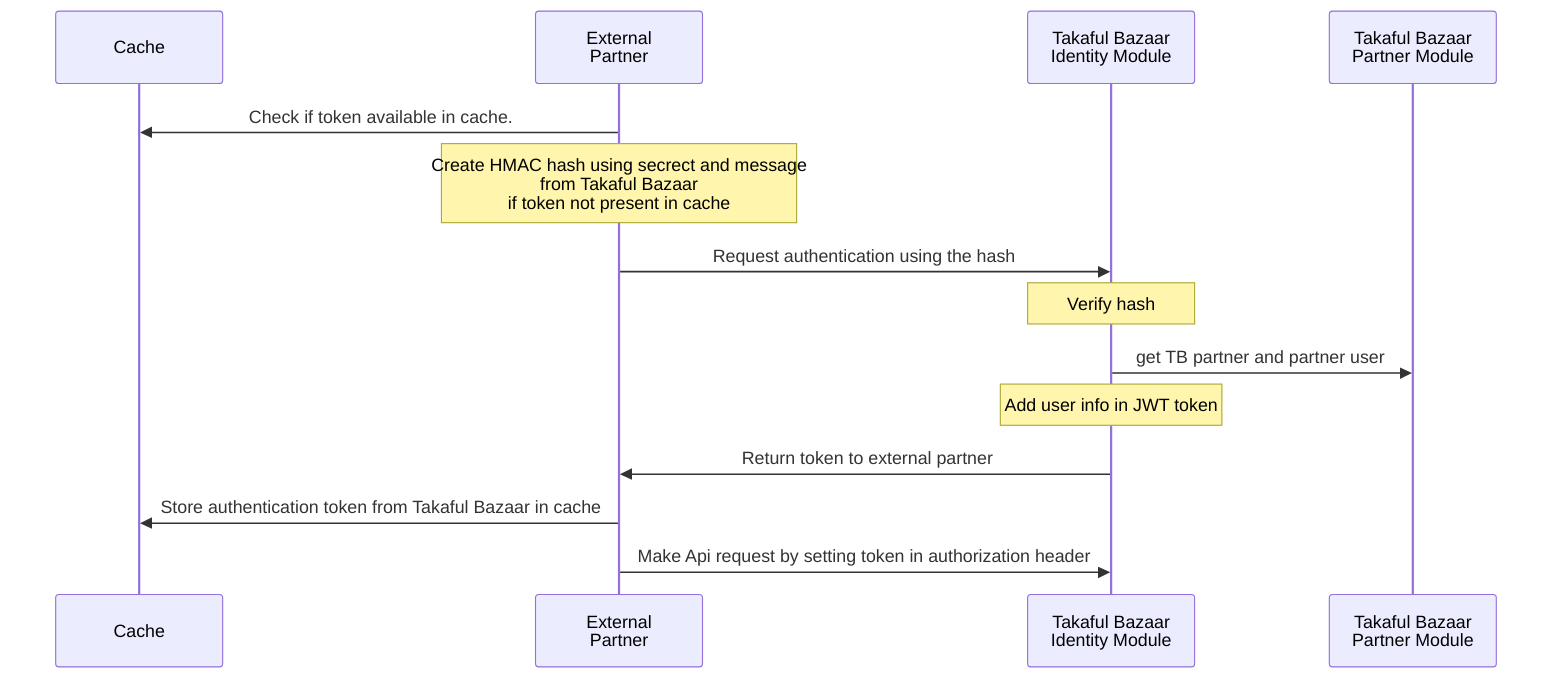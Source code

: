 sequenceDiagram
    participant C as Cache
    participant EP as External<br>Partner
    participant IM as Takaful Bazaar<br>Identity Module
    participant PM as Takaful Bazaar<br>Partner Module
    EP->>C: Check if token available in cache.
    Note over EP: Create HMAC hash using secrect and message<br>from Takaful Bazaar<br>if token not present in cache
    EP->>IM: Request authentication using the hash
    Note over IM: Verify hash
    IM->>PM: get TB partner and partner user
    Note over IM: Add user info in JWT token
    IM->>EP: Return token to external partner
    EP->>C: Store authentication token from Takaful Bazaar in cache
    EP->>IM: Make Api request by setting token in authorization header